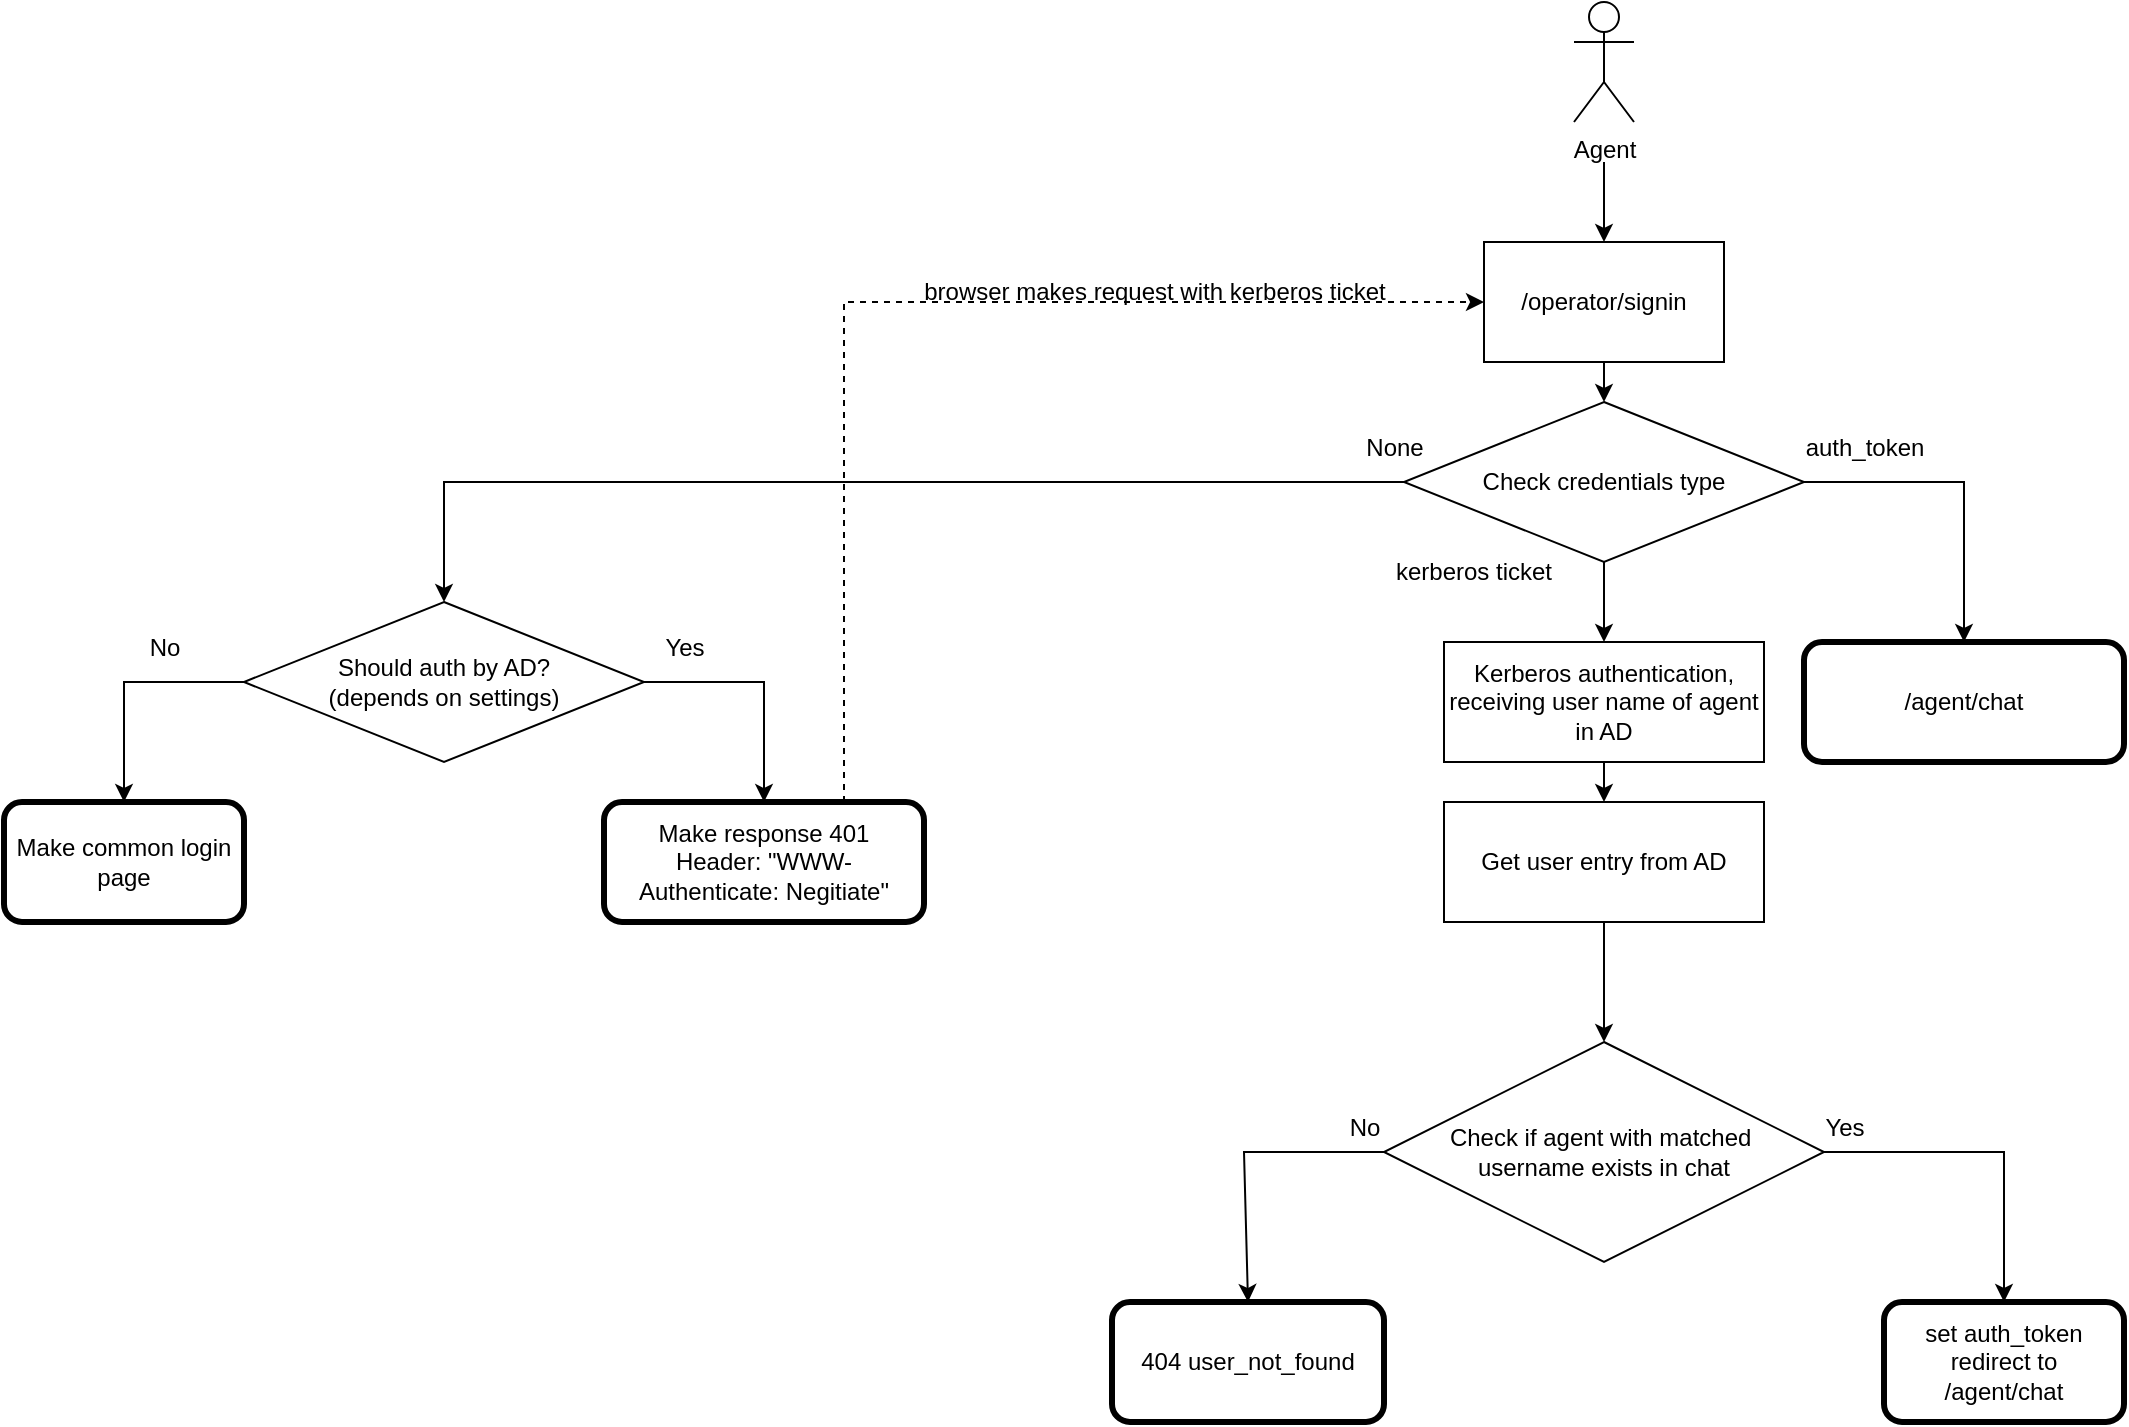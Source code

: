 <mxfile version="21.7.5" type="github">
  <diagram name="Страница — 1" id="LRi8mz9Ac1vkAMCG92qE">
    <mxGraphModel dx="2189" dy="729" grid="1" gridSize="10" guides="1" tooltips="1" connect="1" arrows="1" fold="1" page="1" pageScale="1" pageWidth="827" pageHeight="1169" math="0" shadow="0">
      <root>
        <mxCell id="0" />
        <mxCell id="1" parent="0" />
        <mxCell id="psM9mYJrSWVJbTP8HbJ--1" value="Agent" style="shape=umlActor;verticalLabelPosition=bottom;verticalAlign=top;html=1;outlineConnect=0;" parent="1" vertex="1">
          <mxGeometry x="525" y="170" width="30" height="60" as="geometry" />
        </mxCell>
        <mxCell id="psM9mYJrSWVJbTP8HbJ--13" value="" style="endArrow=classic;html=1;rounded=0;entryX=0.5;entryY=1;entryDx=0;entryDy=0;" parent="1" target="psM9mYJrSWVJbTP8HbJ--14" edge="1">
          <mxGeometry width="50" height="50" relative="1" as="geometry">
            <mxPoint x="540" y="250" as="sourcePoint" />
            <mxPoint x="540" y="330" as="targetPoint" />
          </mxGeometry>
        </mxCell>
        <mxCell id="psM9mYJrSWVJbTP8HbJ--14" value="/operator/signin" style="rounded=0;whiteSpace=wrap;html=1;direction=west;" parent="1" vertex="1">
          <mxGeometry x="480" y="290" width="120" height="60" as="geometry" />
        </mxCell>
        <mxCell id="psM9mYJrSWVJbTP8HbJ--15" value="" style="endArrow=classic;html=1;rounded=0;exitX=0.5;exitY=0;exitDx=0;exitDy=0;" parent="1" source="psM9mYJrSWVJbTP8HbJ--14" target="psM9mYJrSWVJbTP8HbJ--16" edge="1">
          <mxGeometry width="50" height="50" relative="1" as="geometry">
            <mxPoint x="560" y="440" as="sourcePoint" />
            <mxPoint x="540" y="400" as="targetPoint" />
          </mxGeometry>
        </mxCell>
        <mxCell id="psM9mYJrSWVJbTP8HbJ--16" value="Check credentials type" style="rhombus;whiteSpace=wrap;html=1;" parent="1" vertex="1">
          <mxGeometry x="440" y="370" width="200" height="80" as="geometry" />
        </mxCell>
        <mxCell id="psM9mYJrSWVJbTP8HbJ--17" value="" style="endArrow=classic;html=1;rounded=0;exitX=1;exitY=0.5;exitDx=0;exitDy=0;entryX=0.5;entryY=0;entryDx=0;entryDy=0;" parent="1" source="psM9mYJrSWVJbTP8HbJ--16" target="psM9mYJrSWVJbTP8HbJ--21" edge="1">
          <mxGeometry width="50" height="50" relative="1" as="geometry">
            <mxPoint x="510" y="490" as="sourcePoint" />
            <mxPoint x="720" y="490" as="targetPoint" />
            <Array as="points">
              <mxPoint x="720" y="410" />
            </Array>
          </mxGeometry>
        </mxCell>
        <mxCell id="psM9mYJrSWVJbTP8HbJ--18" value="auth_token" style="text;html=1;align=center;verticalAlign=middle;resizable=0;points=[];autosize=1;strokeColor=none;fillColor=none;" parent="1" vertex="1">
          <mxGeometry x="630" y="378" width="80" height="30" as="geometry" />
        </mxCell>
        <mxCell id="psM9mYJrSWVJbTP8HbJ--19" value="kerberos ticket" style="text;html=1;strokeColor=none;fillColor=none;align=center;verticalAlign=middle;whiteSpace=wrap;rounded=0;" parent="1" vertex="1">
          <mxGeometry x="425" y="440" width="100" height="30" as="geometry" />
        </mxCell>
        <mxCell id="psM9mYJrSWVJbTP8HbJ--20" value="" style="endArrow=classic;html=1;rounded=0;exitX=0.5;exitY=1;exitDx=0;exitDy=0;entryX=0.5;entryY=0;entryDx=0;entryDy=0;" parent="1" source="psM9mYJrSWVJbTP8HbJ--16" target="psM9mYJrSWVJbTP8HbJ--22" edge="1">
          <mxGeometry width="50" height="50" relative="1" as="geometry">
            <mxPoint x="510" y="490" as="sourcePoint" />
            <mxPoint x="360" y="490" as="targetPoint" />
            <Array as="points">
              <mxPoint x="540" y="490" />
            </Array>
          </mxGeometry>
        </mxCell>
        <mxCell id="psM9mYJrSWVJbTP8HbJ--21" value="/agent/chat" style="rounded=1;whiteSpace=wrap;html=1;strokeWidth=3;" parent="1" vertex="1">
          <mxGeometry x="640" y="490" width="160" height="60" as="geometry" />
        </mxCell>
        <mxCell id="psM9mYJrSWVJbTP8HbJ--22" value="Kerberos authentication, receiving user name of agent in AD" style="rounded=0;whiteSpace=wrap;html=1;" parent="1" vertex="1">
          <mxGeometry x="460" y="490" width="160" height="60" as="geometry" />
        </mxCell>
        <mxCell id="psM9mYJrSWVJbTP8HbJ--23" value="" style="endArrow=classic;html=1;rounded=0;exitX=0;exitY=0.5;exitDx=0;exitDy=0;" parent="1" source="psM9mYJrSWVJbTP8HbJ--16" target="psM9mYJrSWVJbTP8HbJ--25" edge="1">
          <mxGeometry width="50" height="50" relative="1" as="geometry">
            <mxPoint x="310" y="490" as="sourcePoint" />
            <mxPoint x="160" y="410" as="targetPoint" />
            <Array as="points">
              <mxPoint x="-40" y="410" />
            </Array>
          </mxGeometry>
        </mxCell>
        <mxCell id="psM9mYJrSWVJbTP8HbJ--24" value="None" style="text;html=1;align=center;verticalAlign=middle;resizable=0;points=[];autosize=1;strokeColor=none;fillColor=none;" parent="1" vertex="1">
          <mxGeometry x="410" y="378" width="50" height="30" as="geometry" />
        </mxCell>
        <mxCell id="psM9mYJrSWVJbTP8HbJ--25" value="&lt;div&gt;Should auth by AD?&lt;/div&gt;&lt;div&gt;(depends on settings)&lt;/div&gt;" style="rhombus;whiteSpace=wrap;html=1;" parent="1" vertex="1">
          <mxGeometry x="-140" y="470" width="200" height="80" as="geometry" />
        </mxCell>
        <mxCell id="psM9mYJrSWVJbTP8HbJ--26" value="" style="endArrow=classic;html=1;rounded=0;exitX=1;exitY=0.5;exitDx=0;exitDy=0;" parent="1" source="psM9mYJrSWVJbTP8HbJ--25" edge="1">
          <mxGeometry width="50" height="50" relative="1" as="geometry">
            <mxPoint x="60" y="550" as="sourcePoint" />
            <mxPoint x="120" y="570" as="targetPoint" />
            <Array as="points">
              <mxPoint x="120" y="510" />
            </Array>
          </mxGeometry>
        </mxCell>
        <mxCell id="psM9mYJrSWVJbTP8HbJ--27" value="" style="endArrow=classic;html=1;rounded=0;" parent="1" source="psM9mYJrSWVJbTP8HbJ--25" edge="1">
          <mxGeometry width="50" height="50" relative="1" as="geometry">
            <mxPoint x="60" y="550" as="sourcePoint" />
            <mxPoint x="-200" y="570" as="targetPoint" />
            <Array as="points">
              <mxPoint x="-200" y="510" />
            </Array>
          </mxGeometry>
        </mxCell>
        <mxCell id="psM9mYJrSWVJbTP8HbJ--28" value="No" style="text;html=1;align=center;verticalAlign=middle;resizable=0;points=[];autosize=1;strokeColor=none;fillColor=none;" parent="1" vertex="1">
          <mxGeometry x="-200" y="478" width="40" height="30" as="geometry" />
        </mxCell>
        <mxCell id="psM9mYJrSWVJbTP8HbJ--29" value="Make common login page" style="rounded=1;whiteSpace=wrap;html=1;strokeWidth=3;" parent="1" vertex="1">
          <mxGeometry x="-260" y="570" width="120" height="60" as="geometry" />
        </mxCell>
        <mxCell id="psM9mYJrSWVJbTP8HbJ--30" value="&lt;div&gt;Make response 401&lt;/div&gt;&lt;div&gt;Header: &quot;WWW-Authenticate: Negitiate&quot;&lt;br&gt;&lt;/div&gt;" style="rounded=1;whiteSpace=wrap;html=1;glass=0;strokeWidth=3;" parent="1" vertex="1">
          <mxGeometry x="40" y="570" width="160" height="60" as="geometry" />
        </mxCell>
        <mxCell id="psM9mYJrSWVJbTP8HbJ--31" value="Yes" style="text;html=1;align=center;verticalAlign=middle;resizable=0;points=[];autosize=1;strokeColor=none;fillColor=none;" parent="1" vertex="1">
          <mxGeometry x="60" y="478" width="40" height="30" as="geometry" />
        </mxCell>
        <mxCell id="psM9mYJrSWVJbTP8HbJ--32" value="" style="endArrow=classic;html=1;rounded=0;dashed=1;entryX=1;entryY=0.5;entryDx=0;entryDy=0;exitX=0.75;exitY=0;exitDx=0;exitDy=0;" parent="1" source="psM9mYJrSWVJbTP8HbJ--30" target="psM9mYJrSWVJbTP8HbJ--14" edge="1">
          <mxGeometry width="50" height="50" relative="1" as="geometry">
            <mxPoint x="140" y="560" as="sourcePoint" />
            <mxPoint x="170" y="320" as="targetPoint" />
            <Array as="points">
              <mxPoint x="160" y="320" />
            </Array>
          </mxGeometry>
        </mxCell>
        <mxCell id="psM9mYJrSWVJbTP8HbJ--33" value="browser makes request with kerberos ticket" style="text;html=1;align=center;verticalAlign=middle;resizable=0;points=[];autosize=1;strokeColor=none;fillColor=none;" parent="1" vertex="1">
          <mxGeometry x="190" y="300" width="250" height="30" as="geometry" />
        </mxCell>
        <mxCell id="psM9mYJrSWVJbTP8HbJ--34" value="" style="endArrow=classic;html=1;rounded=0;exitX=0.5;exitY=1;exitDx=0;exitDy=0;entryX=0.5;entryY=0;entryDx=0;entryDy=0;" parent="1" source="psM9mYJrSWVJbTP8HbJ--22" target="psM9mYJrSWVJbTP8HbJ--35" edge="1">
          <mxGeometry width="50" height="50" relative="1" as="geometry">
            <mxPoint x="540" y="640" as="sourcePoint" />
            <mxPoint x="540" y="610" as="targetPoint" />
          </mxGeometry>
        </mxCell>
        <mxCell id="psM9mYJrSWVJbTP8HbJ--35" value="Get user entry from AD" style="rounded=0;whiteSpace=wrap;html=1;" parent="1" vertex="1">
          <mxGeometry x="460" y="570" width="160" height="60" as="geometry" />
        </mxCell>
        <mxCell id="psM9mYJrSWVJbTP8HbJ--36" value="" style="endArrow=classic;html=1;rounded=0;exitX=0.5;exitY=1;exitDx=0;exitDy=0;" parent="1" source="psM9mYJrSWVJbTP8HbJ--35" target="psM9mYJrSWVJbTP8HbJ--37" edge="1">
          <mxGeometry width="50" height="50" relative="1" as="geometry">
            <mxPoint x="560" y="760" as="sourcePoint" />
            <mxPoint x="540" y="660" as="targetPoint" />
          </mxGeometry>
        </mxCell>
        <mxCell id="psM9mYJrSWVJbTP8HbJ--37" value="&lt;div&gt;Check if agent with matched&amp;nbsp;&lt;/div&gt;&lt;div&gt;username exists in chat&lt;/div&gt;" style="rhombus;whiteSpace=wrap;html=1;" parent="1" vertex="1">
          <mxGeometry x="430" y="690" width="220" height="110" as="geometry" />
        </mxCell>
        <mxCell id="psM9mYJrSWVJbTP8HbJ--38" value="" style="endArrow=classic;html=1;rounded=0;exitX=0;exitY=0.5;exitDx=0;exitDy=0;entryX=0.5;entryY=0;entryDx=0;entryDy=0;" parent="1" source="psM9mYJrSWVJbTP8HbJ--37" target="psM9mYJrSWVJbTP8HbJ--39" edge="1">
          <mxGeometry width="50" height="50" relative="1" as="geometry">
            <mxPoint x="390" y="620" as="sourcePoint" />
            <mxPoint x="360" y="820" as="targetPoint" />
            <Array as="points">
              <mxPoint x="360" y="745" />
            </Array>
          </mxGeometry>
        </mxCell>
        <mxCell id="psM9mYJrSWVJbTP8HbJ--39" value="404 user_not_found" style="rounded=1;whiteSpace=wrap;html=1;strokeWidth=3;" parent="1" vertex="1">
          <mxGeometry x="294" y="820" width="136" height="60" as="geometry" />
        </mxCell>
        <mxCell id="psM9mYJrSWVJbTP8HbJ--40" value="" style="endArrow=classic;html=1;rounded=0;exitX=1;exitY=0.5;exitDx=0;exitDy=0;" parent="1" source="psM9mYJrSWVJbTP8HbJ--37" edge="1">
          <mxGeometry width="50" height="50" relative="1" as="geometry">
            <mxPoint x="390" y="740" as="sourcePoint" />
            <mxPoint x="740" y="820" as="targetPoint" />
            <Array as="points">
              <mxPoint x="740" y="745" />
            </Array>
          </mxGeometry>
        </mxCell>
        <mxCell id="psM9mYJrSWVJbTP8HbJ--41" value="No" style="text;html=1;align=center;verticalAlign=middle;resizable=0;points=[];autosize=1;strokeColor=none;fillColor=none;" parent="1" vertex="1">
          <mxGeometry x="400" y="718" width="40" height="30" as="geometry" />
        </mxCell>
        <mxCell id="psM9mYJrSWVJbTP8HbJ--42" value="Yes" style="text;html=1;align=center;verticalAlign=middle;resizable=0;points=[];autosize=1;strokeColor=none;fillColor=none;" parent="1" vertex="1">
          <mxGeometry x="640" y="718" width="40" height="30" as="geometry" />
        </mxCell>
        <mxCell id="psM9mYJrSWVJbTP8HbJ--43" value="set auth_token redirect to&lt;br&gt;&lt;div&gt;/agent/chat&lt;/div&gt;" style="rounded=1;whiteSpace=wrap;html=1;strokeWidth=3;" parent="1" vertex="1">
          <mxGeometry x="680" y="820" width="120" height="60" as="geometry" />
        </mxCell>
      </root>
    </mxGraphModel>
  </diagram>
</mxfile>
